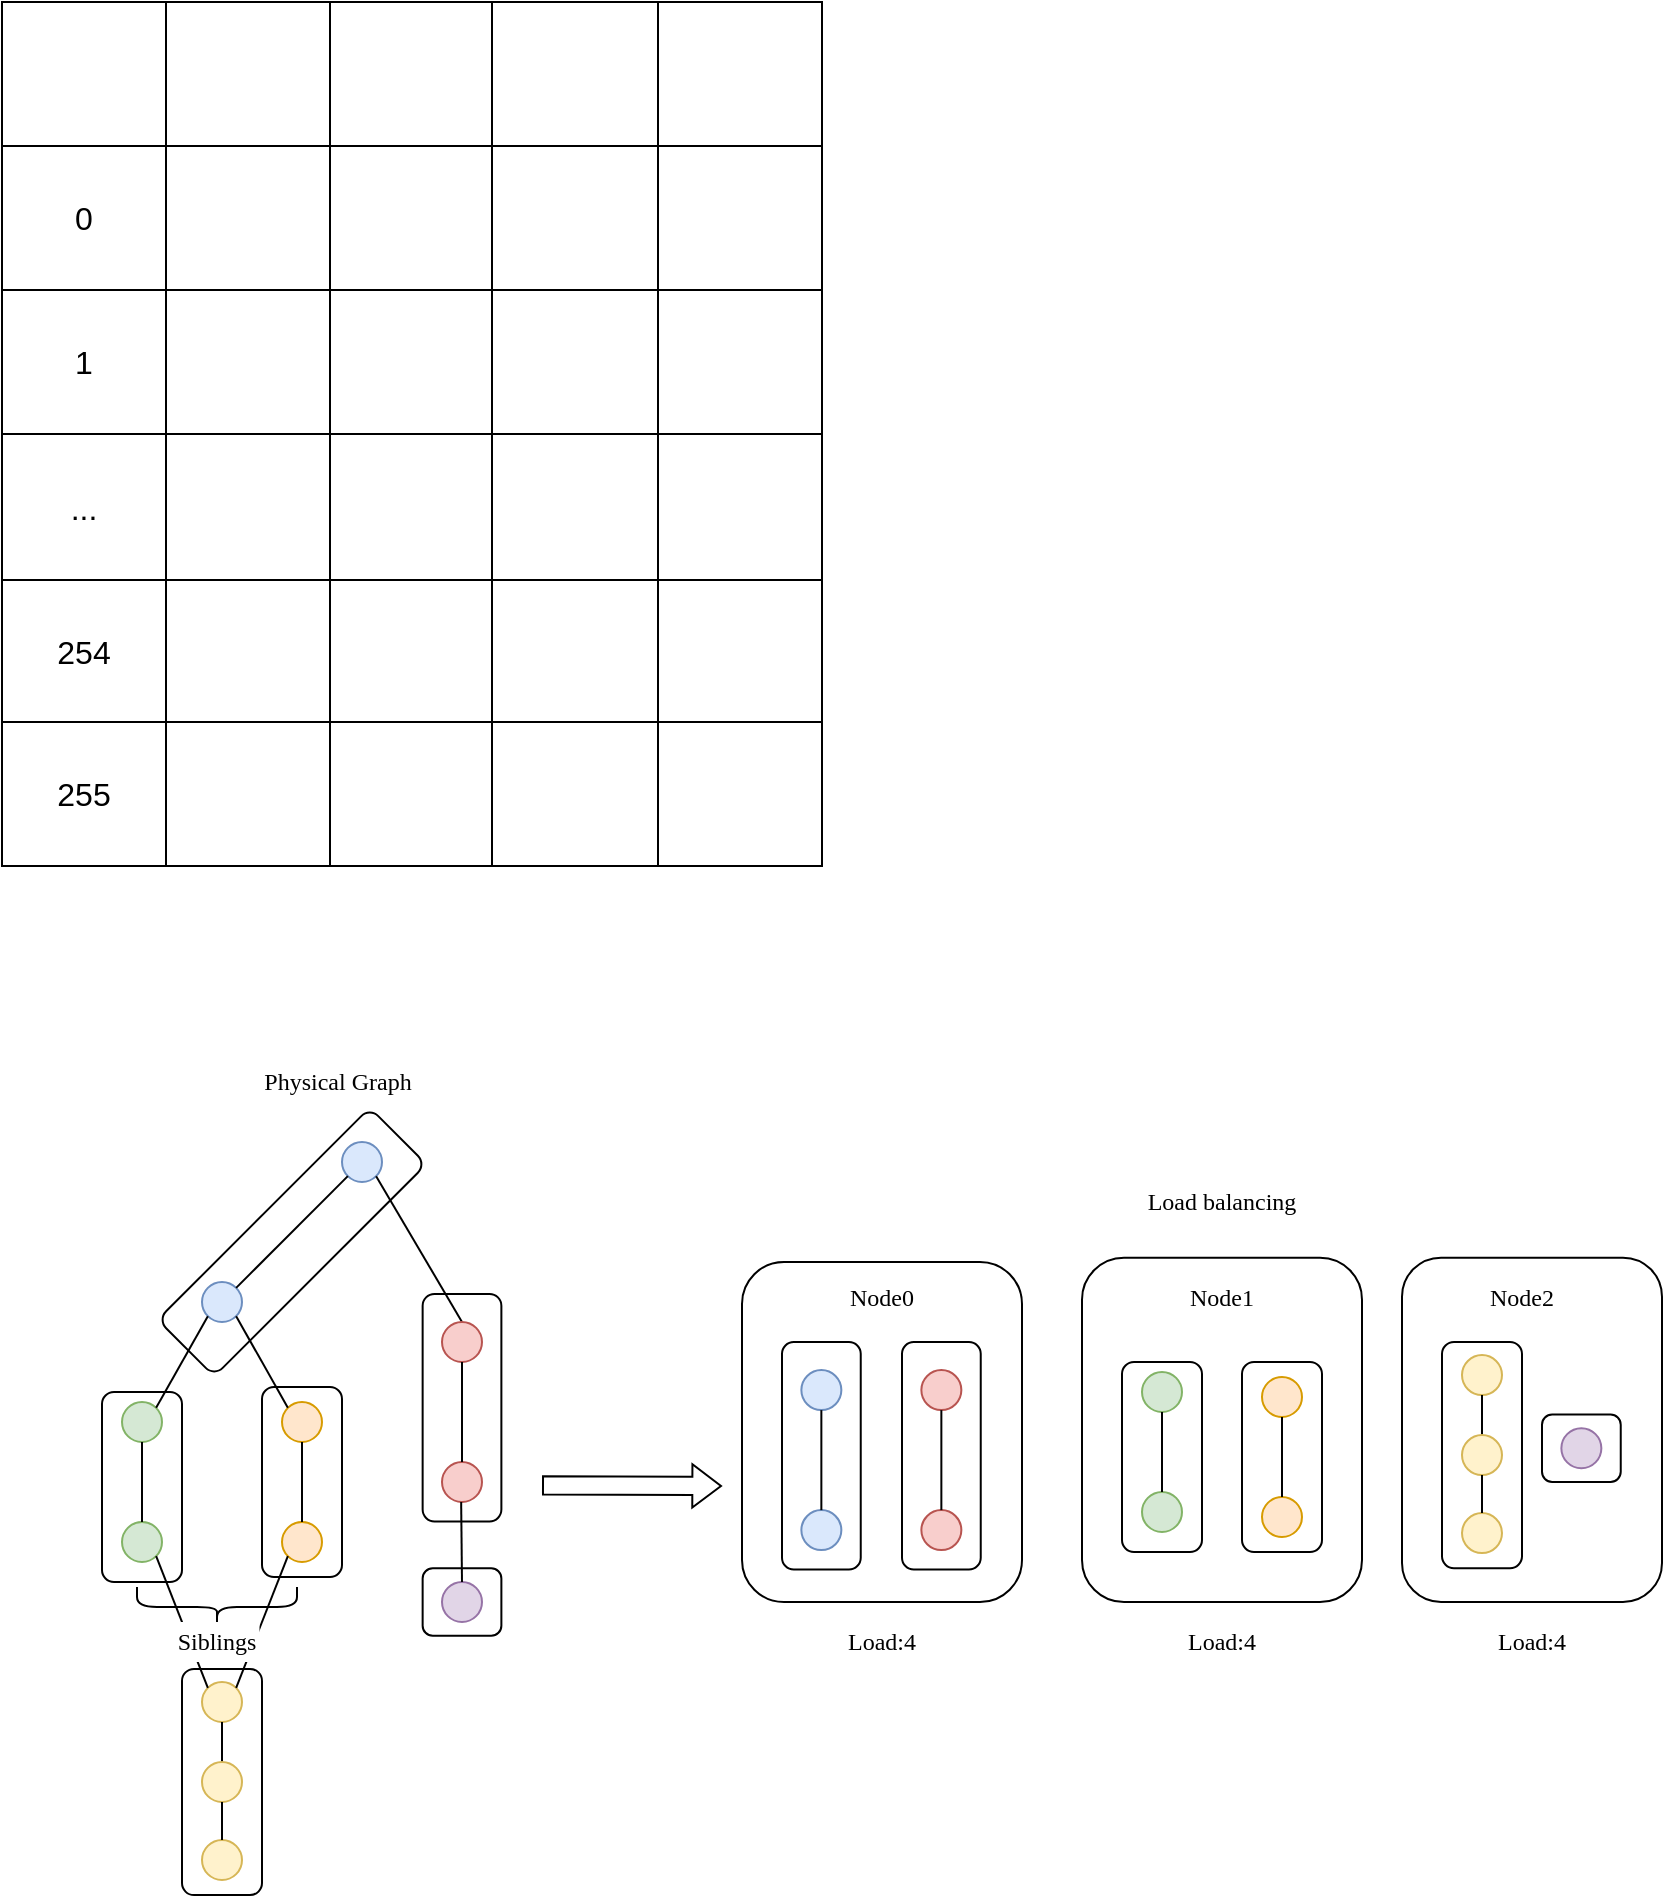 <mxfile version="24.8.0">
  <diagram name="第 1 页" id="qmf8m7wfKg5UJTJKJN3y">
    <mxGraphModel dx="1195" dy="622" grid="1" gridSize="10" guides="1" tooltips="1" connect="1" arrows="1" fold="1" page="1" pageScale="1" pageWidth="827" pageHeight="1169" math="0" shadow="0">
      <root>
        <mxCell id="0" />
        <mxCell id="1" parent="0" />
        <mxCell id="dVnAxlk920_qLckwNKzv-1" value="" style="shape=table;startSize=0;container=1;collapsible=0;childLayout=tableLayout;fontSize=16;" parent="1" vertex="1">
          <mxGeometry x="140" y="230" width="410" height="432" as="geometry" />
        </mxCell>
        <mxCell id="dVnAxlk920_qLckwNKzv-44" style="shape=tableRow;horizontal=0;startSize=0;swimlaneHead=0;swimlaneBody=0;strokeColor=inherit;top=0;left=0;bottom=0;right=0;collapsible=0;dropTarget=0;fillColor=none;points=[[0,0.5],[1,0.5]];portConstraint=eastwest;fontSize=16;" parent="dVnAxlk920_qLckwNKzv-1" vertex="1">
          <mxGeometry width="410" height="72" as="geometry" />
        </mxCell>
        <mxCell id="dVnAxlk920_qLckwNKzv-45" style="shape=partialRectangle;html=1;whiteSpace=wrap;connectable=0;strokeColor=inherit;overflow=hidden;fillColor=none;top=0;left=0;bottom=0;right=0;pointerEvents=1;fontSize=16;" parent="dVnAxlk920_qLckwNKzv-44" vertex="1">
          <mxGeometry width="82" height="72" as="geometry">
            <mxRectangle width="82" height="72" as="alternateBounds" />
          </mxGeometry>
        </mxCell>
        <mxCell id="dVnAxlk920_qLckwNKzv-46" style="shape=partialRectangle;html=1;whiteSpace=wrap;connectable=0;strokeColor=inherit;overflow=hidden;fillColor=none;top=0;left=0;bottom=0;right=0;pointerEvents=1;fontSize=16;" parent="dVnAxlk920_qLckwNKzv-44" vertex="1">
          <mxGeometry x="82" width="82" height="72" as="geometry">
            <mxRectangle width="82" height="72" as="alternateBounds" />
          </mxGeometry>
        </mxCell>
        <mxCell id="dVnAxlk920_qLckwNKzv-47" style="shape=partialRectangle;html=1;whiteSpace=wrap;connectable=0;strokeColor=inherit;overflow=hidden;fillColor=none;top=0;left=0;bottom=0;right=0;pointerEvents=1;fontSize=16;" parent="dVnAxlk920_qLckwNKzv-44" vertex="1">
          <mxGeometry x="164" width="81" height="72" as="geometry">
            <mxRectangle width="81" height="72" as="alternateBounds" />
          </mxGeometry>
        </mxCell>
        <mxCell id="dVnAxlk920_qLckwNKzv-48" style="shape=partialRectangle;html=1;whiteSpace=wrap;connectable=0;strokeColor=inherit;overflow=hidden;fillColor=none;top=0;left=0;bottom=0;right=0;pointerEvents=1;fontSize=16;" parent="dVnAxlk920_qLckwNKzv-44" vertex="1">
          <mxGeometry x="245" width="83" height="72" as="geometry">
            <mxRectangle width="83" height="72" as="alternateBounds" />
          </mxGeometry>
        </mxCell>
        <mxCell id="dVnAxlk920_qLckwNKzv-49" style="shape=partialRectangle;html=1;whiteSpace=wrap;connectable=0;strokeColor=inherit;overflow=hidden;fillColor=none;top=0;left=0;bottom=0;right=0;pointerEvents=1;fontSize=16;" parent="dVnAxlk920_qLckwNKzv-44" vertex="1">
          <mxGeometry x="328" width="82" height="72" as="geometry">
            <mxRectangle width="82" height="72" as="alternateBounds" />
          </mxGeometry>
        </mxCell>
        <mxCell id="dVnAxlk920_qLckwNKzv-26" style="shape=tableRow;horizontal=0;startSize=0;swimlaneHead=0;swimlaneBody=0;strokeColor=inherit;top=0;left=0;bottom=0;right=0;collapsible=0;dropTarget=0;fillColor=none;points=[[0,0.5],[1,0.5]];portConstraint=eastwest;fontSize=16;" parent="dVnAxlk920_qLckwNKzv-1" vertex="1">
          <mxGeometry y="72" width="410" height="72" as="geometry" />
        </mxCell>
        <mxCell id="dVnAxlk920_qLckwNKzv-27" value="0" style="shape=partialRectangle;html=1;whiteSpace=wrap;connectable=0;strokeColor=inherit;overflow=hidden;fillColor=none;top=0;left=0;bottom=0;right=0;pointerEvents=1;fontSize=16;" parent="dVnAxlk920_qLckwNKzv-26" vertex="1">
          <mxGeometry width="82" height="72" as="geometry">
            <mxRectangle width="82" height="72" as="alternateBounds" />
          </mxGeometry>
        </mxCell>
        <mxCell id="dVnAxlk920_qLckwNKzv-34" style="shape=partialRectangle;html=1;whiteSpace=wrap;connectable=0;strokeColor=inherit;overflow=hidden;fillColor=none;top=0;left=0;bottom=0;right=0;pointerEvents=1;fontSize=16;" parent="dVnAxlk920_qLckwNKzv-26" vertex="1">
          <mxGeometry x="82" width="82" height="72" as="geometry">
            <mxRectangle width="82" height="72" as="alternateBounds" />
          </mxGeometry>
        </mxCell>
        <mxCell id="dVnAxlk920_qLckwNKzv-28" style="shape=partialRectangle;html=1;whiteSpace=wrap;connectable=0;strokeColor=inherit;overflow=hidden;fillColor=none;top=0;left=0;bottom=0;right=0;pointerEvents=1;fontSize=16;" parent="dVnAxlk920_qLckwNKzv-26" vertex="1">
          <mxGeometry x="164" width="81" height="72" as="geometry">
            <mxRectangle width="81" height="72" as="alternateBounds" />
          </mxGeometry>
        </mxCell>
        <mxCell id="dVnAxlk920_qLckwNKzv-29" style="shape=partialRectangle;html=1;whiteSpace=wrap;connectable=0;strokeColor=inherit;overflow=hidden;fillColor=none;top=0;left=0;bottom=0;right=0;pointerEvents=1;fontSize=16;" parent="dVnAxlk920_qLckwNKzv-26" vertex="1">
          <mxGeometry x="245" width="83" height="72" as="geometry">
            <mxRectangle width="83" height="72" as="alternateBounds" />
          </mxGeometry>
        </mxCell>
        <mxCell id="dVnAxlk920_qLckwNKzv-39" style="shape=partialRectangle;html=1;whiteSpace=wrap;connectable=0;strokeColor=inherit;overflow=hidden;fillColor=none;top=0;left=0;bottom=0;right=0;pointerEvents=1;fontSize=16;" parent="dVnAxlk920_qLckwNKzv-26" vertex="1">
          <mxGeometry x="328" width="82" height="72" as="geometry">
            <mxRectangle width="82" height="72" as="alternateBounds" />
          </mxGeometry>
        </mxCell>
        <mxCell id="dVnAxlk920_qLckwNKzv-14" value="" style="shape=tableRow;horizontal=0;startSize=0;swimlaneHead=0;swimlaneBody=0;strokeColor=inherit;top=0;left=0;bottom=0;right=0;collapsible=0;dropTarget=0;fillColor=none;points=[[0,0.5],[1,0.5]];portConstraint=eastwest;fontSize=16;" parent="dVnAxlk920_qLckwNKzv-1" vertex="1">
          <mxGeometry y="144" width="410" height="72" as="geometry" />
        </mxCell>
        <mxCell id="dVnAxlk920_qLckwNKzv-15" value="1" style="shape=partialRectangle;html=1;whiteSpace=wrap;connectable=0;strokeColor=inherit;overflow=hidden;fillColor=none;top=0;left=0;bottom=0;right=0;pointerEvents=1;fontSize=16;" parent="dVnAxlk920_qLckwNKzv-14" vertex="1">
          <mxGeometry width="82" height="72" as="geometry">
            <mxRectangle width="82" height="72" as="alternateBounds" />
          </mxGeometry>
        </mxCell>
        <mxCell id="dVnAxlk920_qLckwNKzv-35" style="shape=partialRectangle;html=1;whiteSpace=wrap;connectable=0;strokeColor=inherit;overflow=hidden;fillColor=none;top=0;left=0;bottom=0;right=0;pointerEvents=1;fontSize=16;" parent="dVnAxlk920_qLckwNKzv-14" vertex="1">
          <mxGeometry x="82" width="82" height="72" as="geometry">
            <mxRectangle width="82" height="72" as="alternateBounds" />
          </mxGeometry>
        </mxCell>
        <mxCell id="dVnAxlk920_qLckwNKzv-16" value="" style="shape=partialRectangle;html=1;whiteSpace=wrap;connectable=0;strokeColor=inherit;overflow=hidden;fillColor=none;top=0;left=0;bottom=0;right=0;pointerEvents=1;fontSize=16;" parent="dVnAxlk920_qLckwNKzv-14" vertex="1">
          <mxGeometry x="164" width="81" height="72" as="geometry">
            <mxRectangle width="81" height="72" as="alternateBounds" />
          </mxGeometry>
        </mxCell>
        <mxCell id="dVnAxlk920_qLckwNKzv-17" value="" style="shape=partialRectangle;html=1;whiteSpace=wrap;connectable=0;strokeColor=inherit;overflow=hidden;fillColor=none;top=0;left=0;bottom=0;right=0;pointerEvents=1;fontSize=16;" parent="dVnAxlk920_qLckwNKzv-14" vertex="1">
          <mxGeometry x="245" width="83" height="72" as="geometry">
            <mxRectangle width="83" height="72" as="alternateBounds" />
          </mxGeometry>
        </mxCell>
        <mxCell id="dVnAxlk920_qLckwNKzv-40" style="shape=partialRectangle;html=1;whiteSpace=wrap;connectable=0;strokeColor=inherit;overflow=hidden;fillColor=none;top=0;left=0;bottom=0;right=0;pointerEvents=1;fontSize=16;" parent="dVnAxlk920_qLckwNKzv-14" vertex="1">
          <mxGeometry x="328" width="82" height="72" as="geometry">
            <mxRectangle width="82" height="72" as="alternateBounds" />
          </mxGeometry>
        </mxCell>
        <mxCell id="dVnAxlk920_qLckwNKzv-2" value="" style="shape=tableRow;horizontal=0;startSize=0;swimlaneHead=0;swimlaneBody=0;strokeColor=inherit;top=0;left=0;bottom=0;right=0;collapsible=0;dropTarget=0;fillColor=none;points=[[0,0.5],[1,0.5]];portConstraint=eastwest;fontSize=16;" parent="dVnAxlk920_qLckwNKzv-1" vertex="1">
          <mxGeometry y="216" width="410" height="73" as="geometry" />
        </mxCell>
        <mxCell id="dVnAxlk920_qLckwNKzv-3" value="..." style="shape=partialRectangle;html=1;whiteSpace=wrap;connectable=0;strokeColor=inherit;overflow=hidden;fillColor=none;top=0;left=0;bottom=0;right=0;pointerEvents=1;fontSize=16;" parent="dVnAxlk920_qLckwNKzv-2" vertex="1">
          <mxGeometry width="82" height="73" as="geometry">
            <mxRectangle width="82" height="73" as="alternateBounds" />
          </mxGeometry>
        </mxCell>
        <mxCell id="dVnAxlk920_qLckwNKzv-36" style="shape=partialRectangle;html=1;whiteSpace=wrap;connectable=0;strokeColor=inherit;overflow=hidden;fillColor=none;top=0;left=0;bottom=0;right=0;pointerEvents=1;fontSize=16;" parent="dVnAxlk920_qLckwNKzv-2" vertex="1">
          <mxGeometry x="82" width="82" height="73" as="geometry">
            <mxRectangle width="82" height="73" as="alternateBounds" />
          </mxGeometry>
        </mxCell>
        <mxCell id="dVnAxlk920_qLckwNKzv-4" value="" style="shape=partialRectangle;html=1;whiteSpace=wrap;connectable=0;strokeColor=inherit;overflow=hidden;fillColor=none;top=0;left=0;bottom=0;right=0;pointerEvents=1;fontSize=16;" parent="dVnAxlk920_qLckwNKzv-2" vertex="1">
          <mxGeometry x="164" width="81" height="73" as="geometry">
            <mxRectangle width="81" height="73" as="alternateBounds" />
          </mxGeometry>
        </mxCell>
        <mxCell id="dVnAxlk920_qLckwNKzv-5" value="" style="shape=partialRectangle;html=1;whiteSpace=wrap;connectable=0;strokeColor=inherit;overflow=hidden;fillColor=none;top=0;left=0;bottom=0;right=0;pointerEvents=1;fontSize=16;" parent="dVnAxlk920_qLckwNKzv-2" vertex="1">
          <mxGeometry x="245" width="83" height="73" as="geometry">
            <mxRectangle width="83" height="73" as="alternateBounds" />
          </mxGeometry>
        </mxCell>
        <mxCell id="dVnAxlk920_qLckwNKzv-41" style="shape=partialRectangle;html=1;whiteSpace=wrap;connectable=0;strokeColor=inherit;overflow=hidden;fillColor=none;top=0;left=0;bottom=0;right=0;pointerEvents=1;fontSize=16;" parent="dVnAxlk920_qLckwNKzv-2" vertex="1">
          <mxGeometry x="328" width="82" height="73" as="geometry">
            <mxRectangle width="82" height="73" as="alternateBounds" />
          </mxGeometry>
        </mxCell>
        <mxCell id="dVnAxlk920_qLckwNKzv-6" value="" style="shape=tableRow;horizontal=0;startSize=0;swimlaneHead=0;swimlaneBody=0;strokeColor=inherit;top=0;left=0;bottom=0;right=0;collapsible=0;dropTarget=0;fillColor=none;points=[[0,0.5],[1,0.5]];portConstraint=eastwest;fontSize=16;" parent="dVnAxlk920_qLckwNKzv-1" vertex="1">
          <mxGeometry y="289" width="410" height="71" as="geometry" />
        </mxCell>
        <mxCell id="dVnAxlk920_qLckwNKzv-7" value="254" style="shape=partialRectangle;html=1;whiteSpace=wrap;connectable=0;strokeColor=inherit;overflow=hidden;fillColor=none;top=0;left=0;bottom=0;right=0;pointerEvents=1;fontSize=16;" parent="dVnAxlk920_qLckwNKzv-6" vertex="1">
          <mxGeometry width="82" height="71" as="geometry">
            <mxRectangle width="82" height="71" as="alternateBounds" />
          </mxGeometry>
        </mxCell>
        <mxCell id="dVnAxlk920_qLckwNKzv-37" style="shape=partialRectangle;html=1;whiteSpace=wrap;connectable=0;strokeColor=inherit;overflow=hidden;fillColor=none;top=0;left=0;bottom=0;right=0;pointerEvents=1;fontSize=16;" parent="dVnAxlk920_qLckwNKzv-6" vertex="1">
          <mxGeometry x="82" width="82" height="71" as="geometry">
            <mxRectangle width="82" height="71" as="alternateBounds" />
          </mxGeometry>
        </mxCell>
        <mxCell id="dVnAxlk920_qLckwNKzv-8" value="" style="shape=partialRectangle;html=1;whiteSpace=wrap;connectable=0;strokeColor=inherit;overflow=hidden;fillColor=none;top=0;left=0;bottom=0;right=0;pointerEvents=1;fontSize=16;" parent="dVnAxlk920_qLckwNKzv-6" vertex="1">
          <mxGeometry x="164" width="81" height="71" as="geometry">
            <mxRectangle width="81" height="71" as="alternateBounds" />
          </mxGeometry>
        </mxCell>
        <mxCell id="dVnAxlk920_qLckwNKzv-9" value="" style="shape=partialRectangle;html=1;whiteSpace=wrap;connectable=0;strokeColor=inherit;overflow=hidden;fillColor=none;top=0;left=0;bottom=0;right=0;pointerEvents=1;fontSize=16;" parent="dVnAxlk920_qLckwNKzv-6" vertex="1">
          <mxGeometry x="245" width="83" height="71" as="geometry">
            <mxRectangle width="83" height="71" as="alternateBounds" />
          </mxGeometry>
        </mxCell>
        <mxCell id="dVnAxlk920_qLckwNKzv-42" style="shape=partialRectangle;html=1;whiteSpace=wrap;connectable=0;strokeColor=inherit;overflow=hidden;fillColor=none;top=0;left=0;bottom=0;right=0;pointerEvents=1;fontSize=16;" parent="dVnAxlk920_qLckwNKzv-6" vertex="1">
          <mxGeometry x="328" width="82" height="71" as="geometry">
            <mxRectangle width="82" height="71" as="alternateBounds" />
          </mxGeometry>
        </mxCell>
        <mxCell id="dVnAxlk920_qLckwNKzv-10" value="" style="shape=tableRow;horizontal=0;startSize=0;swimlaneHead=0;swimlaneBody=0;strokeColor=inherit;top=0;left=0;bottom=0;right=0;collapsible=0;dropTarget=0;fillColor=none;points=[[0,0.5],[1,0.5]];portConstraint=eastwest;fontSize=16;" parent="dVnAxlk920_qLckwNKzv-1" vertex="1">
          <mxGeometry y="360" width="410" height="72" as="geometry" />
        </mxCell>
        <mxCell id="dVnAxlk920_qLckwNKzv-11" value="255" style="shape=partialRectangle;html=1;whiteSpace=wrap;connectable=0;strokeColor=inherit;overflow=hidden;fillColor=none;top=0;left=0;bottom=0;right=0;pointerEvents=1;fontSize=16;" parent="dVnAxlk920_qLckwNKzv-10" vertex="1">
          <mxGeometry width="82" height="72" as="geometry">
            <mxRectangle width="82" height="72" as="alternateBounds" />
          </mxGeometry>
        </mxCell>
        <mxCell id="dVnAxlk920_qLckwNKzv-38" style="shape=partialRectangle;html=1;whiteSpace=wrap;connectable=0;strokeColor=inherit;overflow=hidden;fillColor=none;top=0;left=0;bottom=0;right=0;pointerEvents=1;fontSize=16;" parent="dVnAxlk920_qLckwNKzv-10" vertex="1">
          <mxGeometry x="82" width="82" height="72" as="geometry">
            <mxRectangle width="82" height="72" as="alternateBounds" />
          </mxGeometry>
        </mxCell>
        <mxCell id="dVnAxlk920_qLckwNKzv-12" value="" style="shape=partialRectangle;html=1;whiteSpace=wrap;connectable=0;strokeColor=inherit;overflow=hidden;fillColor=none;top=0;left=0;bottom=0;right=0;pointerEvents=1;fontSize=16;" parent="dVnAxlk920_qLckwNKzv-10" vertex="1">
          <mxGeometry x="164" width="81" height="72" as="geometry">
            <mxRectangle width="81" height="72" as="alternateBounds" />
          </mxGeometry>
        </mxCell>
        <mxCell id="dVnAxlk920_qLckwNKzv-13" value="" style="shape=partialRectangle;html=1;whiteSpace=wrap;connectable=0;strokeColor=inherit;overflow=hidden;fillColor=none;top=0;left=0;bottom=0;right=0;pointerEvents=1;fontSize=16;" parent="dVnAxlk920_qLckwNKzv-10" vertex="1">
          <mxGeometry x="245" width="83" height="72" as="geometry">
            <mxRectangle width="83" height="72" as="alternateBounds" />
          </mxGeometry>
        </mxCell>
        <mxCell id="dVnAxlk920_qLckwNKzv-43" style="shape=partialRectangle;html=1;whiteSpace=wrap;connectable=0;strokeColor=inherit;overflow=hidden;fillColor=none;top=0;left=0;bottom=0;right=0;pointerEvents=1;fontSize=16;" parent="dVnAxlk920_qLckwNKzv-10" vertex="1">
          <mxGeometry x="328" width="82" height="72" as="geometry">
            <mxRectangle width="82" height="72" as="alternateBounds" />
          </mxGeometry>
        </mxCell>
        <mxCell id="LEAcJbliSVRdhs6wyu_d-33" value="&lt;font face=&quot;Verdana&quot;&gt;Physical Graph&lt;/font&gt;" style="text;html=1;align=center;verticalAlign=middle;whiteSpace=wrap;rounded=0;fillColor=default;" vertex="1" parent="1">
          <mxGeometry x="237.5" y="760" width="140" height="20" as="geometry" />
        </mxCell>
        <mxCell id="LEAcJbliSVRdhs6wyu_d-35" value="" style="rounded=1;whiteSpace=wrap;html=1;" vertex="1" parent="1">
          <mxGeometry x="510" y="860" width="140" height="170" as="geometry" />
        </mxCell>
        <mxCell id="LEAcJbliSVRdhs6wyu_d-36" value="&lt;font face=&quot;Verdana&quot;&gt;Node0&lt;/font&gt;" style="text;html=1;align=center;verticalAlign=middle;whiteSpace=wrap;rounded=0;fillColor=default;" vertex="1" parent="1">
          <mxGeometry x="545" y="867.82" width="70" height="20" as="geometry" />
        </mxCell>
        <mxCell id="LEAcJbliSVRdhs6wyu_d-37" value="&lt;font face=&quot;Verdana&quot;&gt;Load:4&lt;/font&gt;" style="text;html=1;align=center;verticalAlign=middle;whiteSpace=wrap;rounded=0;fillColor=default;" vertex="1" parent="1">
          <mxGeometry x="545" y="1040" width="70" height="20" as="geometry" />
        </mxCell>
        <mxCell id="LEAcJbliSVRdhs6wyu_d-38" value="" style="rounded=1;whiteSpace=wrap;html=1;" vertex="1" parent="1">
          <mxGeometry x="680" y="857.82" width="140" height="172.18" as="geometry" />
        </mxCell>
        <mxCell id="LEAcJbliSVRdhs6wyu_d-39" value="&lt;font face=&quot;Verdana&quot;&gt;Node1&lt;/font&gt;" style="text;html=1;align=center;verticalAlign=middle;whiteSpace=wrap;rounded=0;fillColor=default;" vertex="1" parent="1">
          <mxGeometry x="715" y="867.82" width="70" height="20" as="geometry" />
        </mxCell>
        <mxCell id="LEAcJbliSVRdhs6wyu_d-40" value="&lt;font face=&quot;Verdana&quot;&gt;Load:4&lt;/font&gt;" style="text;html=1;align=center;verticalAlign=middle;whiteSpace=wrap;rounded=0;fillColor=default;" vertex="1" parent="1">
          <mxGeometry x="715" y="1040" width="70" height="20" as="geometry" />
        </mxCell>
        <mxCell id="LEAcJbliSVRdhs6wyu_d-41" value="" style="rounded=1;whiteSpace=wrap;html=1;" vertex="1" parent="1">
          <mxGeometry x="840" y="857.82" width="130" height="172.18" as="geometry" />
        </mxCell>
        <mxCell id="LEAcJbliSVRdhs6wyu_d-42" value="&lt;font face=&quot;Verdana&quot;&gt;Node2&lt;/font&gt;" style="text;html=1;align=center;verticalAlign=middle;whiteSpace=wrap;rounded=0;fillColor=default;" vertex="1" parent="1">
          <mxGeometry x="865" y="867.82" width="70" height="20" as="geometry" />
        </mxCell>
        <mxCell id="LEAcJbliSVRdhs6wyu_d-43" value="&lt;font face=&quot;Verdana&quot;&gt;Load:4&lt;/font&gt;" style="text;html=1;align=center;verticalAlign=middle;whiteSpace=wrap;rounded=0;fillColor=default;" vertex="1" parent="1">
          <mxGeometry x="870" y="1040" width="70" height="20" as="geometry" />
        </mxCell>
        <mxCell id="LEAcJbliSVRdhs6wyu_d-58" value="" style="group" vertex="1" connectable="0" parent="1">
          <mxGeometry x="860" y="900" width="40" height="113.12" as="geometry" />
        </mxCell>
        <mxCell id="LEAcJbliSVRdhs6wyu_d-51" value="" style="rounded=1;whiteSpace=wrap;html=1;fillColor=none;rotation=90;" vertex="1" parent="LEAcJbliSVRdhs6wyu_d-58">
          <mxGeometry x="-36.56" y="36.56" width="113.12" height="40" as="geometry" />
        </mxCell>
        <mxCell id="LEAcJbliSVRdhs6wyu_d-52" value="" style="ellipse;whiteSpace=wrap;html=1;aspect=fixed;fillColor=#fff2cc;strokeColor=#d6b656;" vertex="1" parent="LEAcJbliSVRdhs6wyu_d-58">
          <mxGeometry x="10" y="6.56" width="20" height="20" as="geometry" />
        </mxCell>
        <mxCell id="LEAcJbliSVRdhs6wyu_d-53" value="" style="endArrow=none;html=1;rounded=0;entryX=0.5;entryY=1;entryDx=0;entryDy=0;" edge="1" parent="LEAcJbliSVRdhs6wyu_d-58" source="LEAcJbliSVRdhs6wyu_d-56" target="LEAcJbliSVRdhs6wyu_d-52">
          <mxGeometry width="50" height="50" relative="1" as="geometry">
            <mxPoint x="20" y="56.56" as="sourcePoint" />
            <mxPoint x="16" y="36.56" as="targetPoint" />
          </mxGeometry>
        </mxCell>
        <mxCell id="LEAcJbliSVRdhs6wyu_d-54" value="" style="ellipse;whiteSpace=wrap;html=1;aspect=fixed;fillColor=#fff2cc;strokeColor=#d6b656;" vertex="1" parent="LEAcJbliSVRdhs6wyu_d-58">
          <mxGeometry x="10" y="85.56" width="20" height="20" as="geometry" />
        </mxCell>
        <mxCell id="LEAcJbliSVRdhs6wyu_d-55" value="" style="endArrow=none;html=1;rounded=0;entryX=0.5;entryY=1;entryDx=0;entryDy=0;" edge="1" parent="LEAcJbliSVRdhs6wyu_d-58" target="LEAcJbliSVRdhs6wyu_d-56">
          <mxGeometry width="50" height="50" relative="1" as="geometry">
            <mxPoint x="20" y="56.56" as="sourcePoint" />
            <mxPoint x="20" y="26.56" as="targetPoint" />
          </mxGeometry>
        </mxCell>
        <mxCell id="LEAcJbliSVRdhs6wyu_d-56" value="" style="ellipse;whiteSpace=wrap;html=1;aspect=fixed;fillColor=#fff2cc;strokeColor=#d6b656;" vertex="1" parent="LEAcJbliSVRdhs6wyu_d-58">
          <mxGeometry x="10" y="46.56" width="20" height="20" as="geometry" />
        </mxCell>
        <mxCell id="LEAcJbliSVRdhs6wyu_d-57" value="" style="endArrow=none;html=1;rounded=0;entryX=0.5;entryY=1;entryDx=0;entryDy=0;exitX=0.5;exitY=0;exitDx=0;exitDy=0;" edge="1" parent="LEAcJbliSVRdhs6wyu_d-58" source="LEAcJbliSVRdhs6wyu_d-54" target="LEAcJbliSVRdhs6wyu_d-56">
          <mxGeometry width="50" height="50" relative="1" as="geometry">
            <mxPoint x="19.58" y="86.56" as="sourcePoint" />
            <mxPoint x="19.58" y="66.56" as="targetPoint" />
          </mxGeometry>
        </mxCell>
        <mxCell id="LEAcJbliSVRdhs6wyu_d-61" value="" style="group" vertex="1" connectable="0" parent="1">
          <mxGeometry x="910" y="936.25" width="39.37" height="33.75" as="geometry" />
        </mxCell>
        <mxCell id="LEAcJbliSVRdhs6wyu_d-59" value="" style="rounded=1;whiteSpace=wrap;html=1;fillColor=none;rotation=90;" vertex="1" parent="LEAcJbliSVRdhs6wyu_d-61">
          <mxGeometry x="2.81" y="-2.81" width="33.75" height="39.37" as="geometry" />
        </mxCell>
        <mxCell id="LEAcJbliSVRdhs6wyu_d-60" value="" style="ellipse;whiteSpace=wrap;html=1;aspect=fixed;fillColor=#e1d5e7;strokeColor=#9673a6;" vertex="1" parent="LEAcJbliSVRdhs6wyu_d-61">
          <mxGeometry x="9.68" y="6.87" width="20" height="20" as="geometry" />
        </mxCell>
        <mxCell id="LEAcJbliSVRdhs6wyu_d-66" value="" style="group" vertex="1" connectable="0" parent="1">
          <mxGeometry x="700" y="910" width="40" height="95" as="geometry" />
        </mxCell>
        <mxCell id="LEAcJbliSVRdhs6wyu_d-62" value="" style="rounded=1;whiteSpace=wrap;html=1;fillColor=none;rotation=90;" vertex="1" parent="LEAcJbliSVRdhs6wyu_d-66">
          <mxGeometry x="-27.5" y="27.5" width="95" height="40" as="geometry" />
        </mxCell>
        <mxCell id="LEAcJbliSVRdhs6wyu_d-63" value="" style="ellipse;whiteSpace=wrap;html=1;aspect=fixed;fillColor=#d5e8d4;strokeColor=#82b366;" vertex="1" parent="LEAcJbliSVRdhs6wyu_d-66">
          <mxGeometry x="10" y="5" width="20" height="20" as="geometry" />
        </mxCell>
        <mxCell id="LEAcJbliSVRdhs6wyu_d-64" value="" style="ellipse;whiteSpace=wrap;html=1;aspect=fixed;fillColor=#d5e8d4;strokeColor=#82b366;" vertex="1" parent="LEAcJbliSVRdhs6wyu_d-66">
          <mxGeometry x="10" y="65" width="20" height="20" as="geometry" />
        </mxCell>
        <mxCell id="LEAcJbliSVRdhs6wyu_d-65" value="" style="endArrow=none;html=1;rounded=0;exitX=0.5;exitY=0;exitDx=0;exitDy=0;entryX=0.5;entryY=1;entryDx=0;entryDy=0;" edge="1" parent="LEAcJbliSVRdhs6wyu_d-66" source="LEAcJbliSVRdhs6wyu_d-64" target="LEAcJbliSVRdhs6wyu_d-63">
          <mxGeometry width="50" height="50" relative="1" as="geometry">
            <mxPoint x="-20" y="81" as="sourcePoint" />
            <mxPoint x="6" y="35" as="targetPoint" />
          </mxGeometry>
        </mxCell>
        <mxCell id="LEAcJbliSVRdhs6wyu_d-71" value="" style="group" vertex="1" connectable="0" parent="1">
          <mxGeometry x="760" y="910" width="40" height="95" as="geometry" />
        </mxCell>
        <mxCell id="LEAcJbliSVRdhs6wyu_d-67" value="" style="rounded=1;whiteSpace=wrap;html=1;fillColor=none;rotation=90;" vertex="1" parent="LEAcJbliSVRdhs6wyu_d-71">
          <mxGeometry x="-27.5" y="27.5" width="95" height="40" as="geometry" />
        </mxCell>
        <mxCell id="LEAcJbliSVRdhs6wyu_d-68" value="" style="ellipse;whiteSpace=wrap;html=1;aspect=fixed;fillColor=#ffe6cc;strokeColor=#d79b00;" vertex="1" parent="LEAcJbliSVRdhs6wyu_d-71">
          <mxGeometry x="10" y="7.5" width="20" height="20" as="geometry" />
        </mxCell>
        <mxCell id="LEAcJbliSVRdhs6wyu_d-69" value="" style="ellipse;whiteSpace=wrap;html=1;aspect=fixed;fillColor=#ffe6cc;strokeColor=#d79b00;" vertex="1" parent="LEAcJbliSVRdhs6wyu_d-71">
          <mxGeometry x="10" y="67.5" width="20" height="20" as="geometry" />
        </mxCell>
        <mxCell id="LEAcJbliSVRdhs6wyu_d-70" value="" style="endArrow=none;html=1;rounded=0;exitX=0.5;exitY=0;exitDx=0;exitDy=0;entryX=0.5;entryY=1;entryDx=0;entryDy=0;" edge="1" parent="LEAcJbliSVRdhs6wyu_d-71" source="LEAcJbliSVRdhs6wyu_d-69" target="LEAcJbliSVRdhs6wyu_d-68">
          <mxGeometry width="50" height="50" relative="1" as="geometry">
            <mxPoint x="19.58" y="67.5" as="sourcePoint" />
            <mxPoint x="19.58" y="27.5" as="targetPoint" />
          </mxGeometry>
        </mxCell>
        <mxCell id="LEAcJbliSVRdhs6wyu_d-76" value="" style="group" vertex="1" connectable="0" parent="1">
          <mxGeometry x="590" y="900.0" width="39.37" height="113.75" as="geometry" />
        </mxCell>
        <mxCell id="LEAcJbliSVRdhs6wyu_d-72" value="" style="ellipse;whiteSpace=wrap;html=1;aspect=fixed;fillColor=#f8cecc;strokeColor=#b85450;" vertex="1" parent="LEAcJbliSVRdhs6wyu_d-76">
          <mxGeometry x="9.68" y="14.06" width="20" height="20" as="geometry" />
        </mxCell>
        <mxCell id="LEAcJbliSVRdhs6wyu_d-73" value="" style="ellipse;whiteSpace=wrap;html=1;aspect=fixed;fillColor=#f8cecc;strokeColor=#b85450;" vertex="1" parent="LEAcJbliSVRdhs6wyu_d-76">
          <mxGeometry x="9.68" y="84.06" width="20" height="20" as="geometry" />
        </mxCell>
        <mxCell id="LEAcJbliSVRdhs6wyu_d-74" value="" style="endArrow=none;html=1;rounded=0;exitX=0.5;exitY=0;exitDx=0;exitDy=0;" edge="1" parent="LEAcJbliSVRdhs6wyu_d-76" source="LEAcJbliSVRdhs6wyu_d-73">
          <mxGeometry width="50" height="50" relative="1" as="geometry">
            <mxPoint x="62.68" y="97.06" as="sourcePoint" />
            <mxPoint x="19.68" y="34.06" as="targetPoint" />
          </mxGeometry>
        </mxCell>
        <mxCell id="LEAcJbliSVRdhs6wyu_d-75" value="" style="rounded=1;whiteSpace=wrap;html=1;fillColor=none;rotation=90;" vertex="1" parent="LEAcJbliSVRdhs6wyu_d-76">
          <mxGeometry x="-37.19" y="37.19" width="113.75" height="39.37" as="geometry" />
        </mxCell>
        <mxCell id="LEAcJbliSVRdhs6wyu_d-86" value="" style="group" vertex="1" connectable="0" parent="1">
          <mxGeometry x="530" y="900" width="39.37" height="113.75" as="geometry" />
        </mxCell>
        <mxCell id="LEAcJbliSVRdhs6wyu_d-85" value="" style="rounded=1;whiteSpace=wrap;html=1;fillColor=none;rotation=90;" vertex="1" parent="LEAcJbliSVRdhs6wyu_d-86">
          <mxGeometry x="-37.19" y="37.19" width="113.75" height="39.37" as="geometry" />
        </mxCell>
        <mxCell id="LEAcJbliSVRdhs6wyu_d-82" value="" style="ellipse;whiteSpace=wrap;html=1;aspect=fixed;fillColor=#dae8fc;strokeColor=#6c8ebf;" vertex="1" parent="LEAcJbliSVRdhs6wyu_d-86">
          <mxGeometry x="9.68" y="14.06" width="20" height="20" as="geometry" />
        </mxCell>
        <mxCell id="LEAcJbliSVRdhs6wyu_d-83" value="" style="ellipse;whiteSpace=wrap;html=1;aspect=fixed;fillColor=#dae8fc;strokeColor=#6c8ebf;" vertex="1" parent="LEAcJbliSVRdhs6wyu_d-86">
          <mxGeometry x="9.68" y="84.06" width="20" height="20" as="geometry" />
        </mxCell>
        <mxCell id="LEAcJbliSVRdhs6wyu_d-84" value="" style="endArrow=none;html=1;rounded=0;exitX=0.5;exitY=0;exitDx=0;exitDy=0;" edge="1" parent="LEAcJbliSVRdhs6wyu_d-86" source="LEAcJbliSVRdhs6wyu_d-83">
          <mxGeometry width="50" height="50" relative="1" as="geometry">
            <mxPoint x="62.68" y="97.06" as="sourcePoint" />
            <mxPoint x="19.68" y="34.06" as="targetPoint" />
          </mxGeometry>
        </mxCell>
        <mxCell id="LEAcJbliSVRdhs6wyu_d-87" value="" style="shape=flexArrow;endArrow=classic;html=1;rounded=0;width=9.167;endSize=4.442;endWidth=11.528;" edge="1" parent="1">
          <mxGeometry width="50" height="50" relative="1" as="geometry">
            <mxPoint x="410" y="971.67" as="sourcePoint" />
            <mxPoint x="500" y="972" as="targetPoint" />
          </mxGeometry>
        </mxCell>
        <mxCell id="LEAcJbliSVRdhs6wyu_d-88" value="" style="group" vertex="1" connectable="0" parent="1">
          <mxGeometry x="190" y="782.825" width="199.69" height="393.735" as="geometry" />
        </mxCell>
        <mxCell id="LEAcJbliSVRdhs6wyu_d-18" value="" style="rounded=1;whiteSpace=wrap;html=1;fillColor=none;rotation=90;" vertex="1" parent="LEAcJbliSVRdhs6wyu_d-88">
          <mxGeometry x="52.5" y="167.175" width="95" height="40" as="geometry" />
        </mxCell>
        <mxCell id="LEAcJbliSVRdhs6wyu_d-16" value="" style="rounded=1;whiteSpace=wrap;html=1;fillColor=none;rotation=90;" vertex="1" parent="LEAcJbliSVRdhs6wyu_d-88">
          <mxGeometry x="-27.5" y="169.675" width="95" height="40" as="geometry" />
        </mxCell>
        <mxCell id="LEAcJbliSVRdhs6wyu_d-32" value="" style="rounded=1;whiteSpace=wrap;html=1;fillColor=none;rotation=90;" vertex="1" parent="LEAcJbliSVRdhs6wyu_d-88">
          <mxGeometry x="163.13" y="227.495" width="33.75" height="39.37" as="geometry" />
        </mxCell>
        <mxCell id="LEAcJbliSVRdhs6wyu_d-28" value="" style="rounded=1;whiteSpace=wrap;html=1;fillColor=none;rotation=90;" vertex="1" parent="LEAcJbliSVRdhs6wyu_d-88">
          <mxGeometry x="3.44" y="317.175" width="113.12" height="40" as="geometry" />
        </mxCell>
        <mxCell id="LHpBmARA8mhgAHbVRTis-1" value="" style="ellipse;whiteSpace=wrap;html=1;aspect=fixed;fillColor=#dae8fc;strokeColor=#6c8ebf;" parent="LEAcJbliSVRdhs6wyu_d-88" vertex="1">
          <mxGeometry x="120" y="17.175" width="20" height="20" as="geometry" />
        </mxCell>
        <mxCell id="LHpBmARA8mhgAHbVRTis-2" value="" style="ellipse;whiteSpace=wrap;html=1;aspect=fixed;fillColor=#dae8fc;strokeColor=#6c8ebf;" parent="LEAcJbliSVRdhs6wyu_d-88" vertex="1">
          <mxGeometry x="50" y="87.175" width="20" height="20" as="geometry" />
        </mxCell>
        <mxCell id="LHpBmARA8mhgAHbVRTis-3" value="" style="ellipse;whiteSpace=wrap;html=1;aspect=fixed;fillColor=#d5e8d4;strokeColor=#82b366;" parent="LEAcJbliSVRdhs6wyu_d-88" vertex="1">
          <mxGeometry x="10" y="147.175" width="20" height="20" as="geometry" />
        </mxCell>
        <mxCell id="LHpBmARA8mhgAHbVRTis-4" value="" style="ellipse;whiteSpace=wrap;html=1;aspect=fixed;fillColor=#d5e8d4;strokeColor=#82b366;" parent="LEAcJbliSVRdhs6wyu_d-88" vertex="1">
          <mxGeometry x="10" y="207.175" width="20" height="20" as="geometry" />
        </mxCell>
        <mxCell id="LHpBmARA8mhgAHbVRTis-5" value="" style="ellipse;whiteSpace=wrap;html=1;aspect=fixed;fillColor=#ffe6cc;strokeColor=#d79b00;" parent="LEAcJbliSVRdhs6wyu_d-88" vertex="1">
          <mxGeometry x="90" y="147.175" width="20" height="20" as="geometry" />
        </mxCell>
        <mxCell id="LHpBmARA8mhgAHbVRTis-6" value="" style="ellipse;whiteSpace=wrap;html=1;aspect=fixed;fillColor=#ffe6cc;strokeColor=#d79b00;" parent="LEAcJbliSVRdhs6wyu_d-88" vertex="1">
          <mxGeometry x="90" y="207.175" width="20" height="20" as="geometry" />
        </mxCell>
        <mxCell id="LHpBmARA8mhgAHbVRTis-8" value="" style="endArrow=none;html=1;rounded=0;exitX=1;exitY=0;exitDx=0;exitDy=0;entryX=0;entryY=1;entryDx=0;entryDy=0;" parent="LEAcJbliSVRdhs6wyu_d-88" source="LHpBmARA8mhgAHbVRTis-2" edge="1" target="LHpBmARA8mhgAHbVRTis-1">
          <mxGeometry width="50" height="50" relative="1" as="geometry">
            <mxPoint x="70" y="87.175" as="sourcePoint" />
            <mxPoint x="120" y="37.175" as="targetPoint" />
          </mxGeometry>
        </mxCell>
        <mxCell id="LEAcJbliSVRdhs6wyu_d-1" value="" style="endArrow=none;html=1;rounded=0;exitX=1;exitY=0;exitDx=0;exitDy=0;entryX=0;entryY=1;entryDx=0;entryDy=0;" edge="1" parent="LEAcJbliSVRdhs6wyu_d-88" source="LHpBmARA8mhgAHbVRTis-3" target="LHpBmARA8mhgAHbVRTis-2">
          <mxGeometry width="50" height="50" relative="1" as="geometry">
            <mxPoint x="-26" y="153.175" as="sourcePoint" />
            <mxPoint x="30" y="107.175" as="targetPoint" />
          </mxGeometry>
        </mxCell>
        <mxCell id="LEAcJbliSVRdhs6wyu_d-2" value="" style="endArrow=none;html=1;rounded=0;exitX=0;exitY=0;exitDx=0;exitDy=0;entryX=1;entryY=1;entryDx=0;entryDy=0;" edge="1" parent="LEAcJbliSVRdhs6wyu_d-88" source="LHpBmARA8mhgAHbVRTis-5" target="LHpBmARA8mhgAHbVRTis-2">
          <mxGeometry width="50" height="50" relative="1" as="geometry">
            <mxPoint x="37" y="160.175" as="sourcePoint" />
            <mxPoint x="63" y="114.175" as="targetPoint" />
          </mxGeometry>
        </mxCell>
        <mxCell id="LEAcJbliSVRdhs6wyu_d-3" value="" style="endArrow=none;html=1;rounded=0;exitX=0.5;exitY=0;exitDx=0;exitDy=0;entryX=0.5;entryY=1;entryDx=0;entryDy=0;" edge="1" parent="LEAcJbliSVRdhs6wyu_d-88" source="LHpBmARA8mhgAHbVRTis-4" target="LHpBmARA8mhgAHbVRTis-3">
          <mxGeometry width="50" height="50" relative="1" as="geometry">
            <mxPoint x="-20" y="223.175" as="sourcePoint" />
            <mxPoint x="6" y="177.175" as="targetPoint" />
          </mxGeometry>
        </mxCell>
        <mxCell id="LEAcJbliSVRdhs6wyu_d-4" value="" style="endArrow=none;html=1;rounded=0;exitX=0.5;exitY=0;exitDx=0;exitDy=0;entryX=0.5;entryY=1;entryDx=0;entryDy=0;" edge="1" parent="LEAcJbliSVRdhs6wyu_d-88" source="LHpBmARA8mhgAHbVRTis-6" target="LHpBmARA8mhgAHbVRTis-5">
          <mxGeometry width="50" height="50" relative="1" as="geometry">
            <mxPoint x="99.58" y="207.175" as="sourcePoint" />
            <mxPoint x="99.58" y="167.175" as="targetPoint" />
          </mxGeometry>
        </mxCell>
        <mxCell id="LEAcJbliSVRdhs6wyu_d-5" value="" style="endArrow=none;html=1;rounded=0;exitX=0.5;exitY=0;exitDx=0;exitDy=0;entryX=1;entryY=1;entryDx=0;entryDy=0;" edge="1" parent="LEAcJbliSVRdhs6wyu_d-88" source="LEAcJbliSVRdhs6wyu_d-6" target="LHpBmARA8mhgAHbVRTis-1">
          <mxGeometry width="50" height="50" relative="1" as="geometry">
            <mxPoint x="178" y="93.175" as="sourcePoint" />
            <mxPoint x="234" y="47.175" as="targetPoint" />
          </mxGeometry>
        </mxCell>
        <mxCell id="LEAcJbliSVRdhs6wyu_d-6" value="" style="ellipse;whiteSpace=wrap;html=1;aspect=fixed;fillColor=#f8cecc;strokeColor=#b85450;" vertex="1" parent="LEAcJbliSVRdhs6wyu_d-88">
          <mxGeometry x="170" y="107.175" width="20" height="20" as="geometry" />
        </mxCell>
        <mxCell id="LEAcJbliSVRdhs6wyu_d-7" value="" style="ellipse;whiteSpace=wrap;html=1;aspect=fixed;fillColor=#f8cecc;strokeColor=#b85450;" vertex="1" parent="LEAcJbliSVRdhs6wyu_d-88">
          <mxGeometry x="170" y="177.175" width="20" height="20" as="geometry" />
        </mxCell>
        <mxCell id="LEAcJbliSVRdhs6wyu_d-8" value="" style="ellipse;whiteSpace=wrap;html=1;aspect=fixed;fillColor=#e1d5e7;strokeColor=#9673a6;" vertex="1" parent="LEAcJbliSVRdhs6wyu_d-88">
          <mxGeometry x="170" y="237.175" width="20" height="20" as="geometry" />
        </mxCell>
        <mxCell id="LEAcJbliSVRdhs6wyu_d-9" value="" style="endArrow=none;html=1;rounded=0;exitX=0.5;exitY=0;exitDx=0;exitDy=0;" edge="1" parent="LEAcJbliSVRdhs6wyu_d-88" source="LEAcJbliSVRdhs6wyu_d-7">
          <mxGeometry width="50" height="50" relative="1" as="geometry">
            <mxPoint x="223" y="190.175" as="sourcePoint" />
            <mxPoint x="180" y="127.175" as="targetPoint" />
          </mxGeometry>
        </mxCell>
        <mxCell id="LEAcJbliSVRdhs6wyu_d-10" value="" style="endArrow=none;html=1;rounded=0;" edge="1" parent="LEAcJbliSVRdhs6wyu_d-88">
          <mxGeometry width="50" height="50" relative="1" as="geometry">
            <mxPoint x="180" y="237.175" as="sourcePoint" />
            <mxPoint x="179.58" y="197.175" as="targetPoint" />
          </mxGeometry>
        </mxCell>
        <mxCell id="LEAcJbliSVRdhs6wyu_d-11" value="" style="ellipse;whiteSpace=wrap;html=1;aspect=fixed;fillColor=#fff2cc;strokeColor=#d6b656;" vertex="1" parent="LEAcJbliSVRdhs6wyu_d-88">
          <mxGeometry x="50" y="287.175" width="20" height="20" as="geometry" />
        </mxCell>
        <mxCell id="LEAcJbliSVRdhs6wyu_d-12" value="" style="endArrow=none;html=1;rounded=0;entryX=1;entryY=1;entryDx=0;entryDy=0;exitX=0;exitY=0;exitDx=0;exitDy=0;" edge="1" parent="LEAcJbliSVRdhs6wyu_d-88" source="LEAcJbliSVRdhs6wyu_d-11" target="LHpBmARA8mhgAHbVRTis-4">
          <mxGeometry width="50" height="50" relative="1" as="geometry">
            <mxPoint x="30.42" y="277.175" as="sourcePoint" />
            <mxPoint x="30.0" y="237.175" as="targetPoint" />
          </mxGeometry>
        </mxCell>
        <mxCell id="LEAcJbliSVRdhs6wyu_d-13" value="" style="endArrow=none;html=1;rounded=0;entryX=0;entryY=1;entryDx=0;entryDy=0;exitX=1;exitY=0;exitDx=0;exitDy=0;" edge="1" parent="LEAcJbliSVRdhs6wyu_d-88" source="LEAcJbliSVRdhs6wyu_d-11" target="LHpBmARA8mhgAHbVRTis-6">
          <mxGeometry width="50" height="50" relative="1" as="geometry">
            <mxPoint x="120" y="307.175" as="sourcePoint" />
            <mxPoint x="94" y="241.175" as="targetPoint" />
          </mxGeometry>
        </mxCell>
        <mxCell id="LEAcJbliSVRdhs6wyu_d-14" value="" style="endArrow=none;html=1;rounded=0;entryX=0.5;entryY=1;entryDx=0;entryDy=0;" edge="1" parent="LEAcJbliSVRdhs6wyu_d-88" source="LEAcJbliSVRdhs6wyu_d-15" target="LEAcJbliSVRdhs6wyu_d-11">
          <mxGeometry width="50" height="50" relative="1" as="geometry">
            <mxPoint x="60" y="337.175" as="sourcePoint" />
            <mxPoint x="56" y="317.175" as="targetPoint" />
          </mxGeometry>
        </mxCell>
        <mxCell id="LEAcJbliSVRdhs6wyu_d-20" value="" style="shape=curlyBracket;whiteSpace=wrap;html=1;rounded=1;flipH=1;labelPosition=right;verticalLabelPosition=middle;align=left;verticalAlign=middle;rotation=90;" vertex="1" parent="LEAcJbliSVRdhs6wyu_d-88">
          <mxGeometry x="47.5" y="209.675" width="20" height="80" as="geometry" />
        </mxCell>
        <mxCell id="LEAcJbliSVRdhs6wyu_d-21" value="&lt;font face=&quot;Verdana&quot;&gt;Siblings&lt;/font&gt;" style="text;html=1;align=center;verticalAlign=middle;whiteSpace=wrap;rounded=0;fillColor=default;" vertex="1" parent="LEAcJbliSVRdhs6wyu_d-88">
          <mxGeometry x="36.25" y="257.175" width="42.5" height="20" as="geometry" />
        </mxCell>
        <mxCell id="LEAcJbliSVRdhs6wyu_d-26" value="" style="rounded=1;whiteSpace=wrap;html=1;fillColor=none;rotation=-225;" vertex="1" parent="LEAcJbliSVRdhs6wyu_d-88">
          <mxGeometry x="20" y="47.175" width="150" height="40" as="geometry" />
        </mxCell>
        <mxCell id="LEAcJbliSVRdhs6wyu_d-27" value="" style="rounded=1;whiteSpace=wrap;html=1;fillColor=none;rotation=90;" vertex="1" parent="LEAcJbliSVRdhs6wyu_d-88">
          <mxGeometry x="123.13" y="130.305" width="113.75" height="39.37" as="geometry" />
        </mxCell>
        <mxCell id="LEAcJbliSVRdhs6wyu_d-29" value="" style="ellipse;whiteSpace=wrap;html=1;aspect=fixed;fillColor=#fff2cc;strokeColor=#d6b656;" vertex="1" parent="LEAcJbliSVRdhs6wyu_d-88">
          <mxGeometry x="50" y="366.175" width="20" height="20" as="geometry" />
        </mxCell>
        <mxCell id="LEAcJbliSVRdhs6wyu_d-30" value="" style="endArrow=none;html=1;rounded=0;entryX=0.5;entryY=1;entryDx=0;entryDy=0;" edge="1" parent="LEAcJbliSVRdhs6wyu_d-88" target="LEAcJbliSVRdhs6wyu_d-15">
          <mxGeometry width="50" height="50" relative="1" as="geometry">
            <mxPoint x="60" y="337.175" as="sourcePoint" />
            <mxPoint x="60" y="307.175" as="targetPoint" />
          </mxGeometry>
        </mxCell>
        <mxCell id="LEAcJbliSVRdhs6wyu_d-15" value="" style="ellipse;whiteSpace=wrap;html=1;aspect=fixed;fillColor=#fff2cc;strokeColor=#d6b656;" vertex="1" parent="LEAcJbliSVRdhs6wyu_d-88">
          <mxGeometry x="50" y="327.175" width="20" height="20" as="geometry" />
        </mxCell>
        <mxCell id="LEAcJbliSVRdhs6wyu_d-31" value="" style="endArrow=none;html=1;rounded=0;entryX=0.5;entryY=1;entryDx=0;entryDy=0;exitX=0.5;exitY=0;exitDx=0;exitDy=0;" edge="1" parent="LEAcJbliSVRdhs6wyu_d-88" source="LEAcJbliSVRdhs6wyu_d-29" target="LEAcJbliSVRdhs6wyu_d-15">
          <mxGeometry width="50" height="50" relative="1" as="geometry">
            <mxPoint x="59.58" y="367.175" as="sourcePoint" />
            <mxPoint x="59.58" y="347.175" as="targetPoint" />
          </mxGeometry>
        </mxCell>
        <mxCell id="LEAcJbliSVRdhs6wyu_d-89" value="&lt;font face=&quot;Verdana&quot;&gt;Load balancing&lt;/font&gt;" style="text;html=1;align=center;verticalAlign=middle;whiteSpace=wrap;rounded=0;fillColor=default;" vertex="1" parent="1">
          <mxGeometry x="680" y="820" width="140" height="20" as="geometry" />
        </mxCell>
      </root>
    </mxGraphModel>
  </diagram>
</mxfile>
